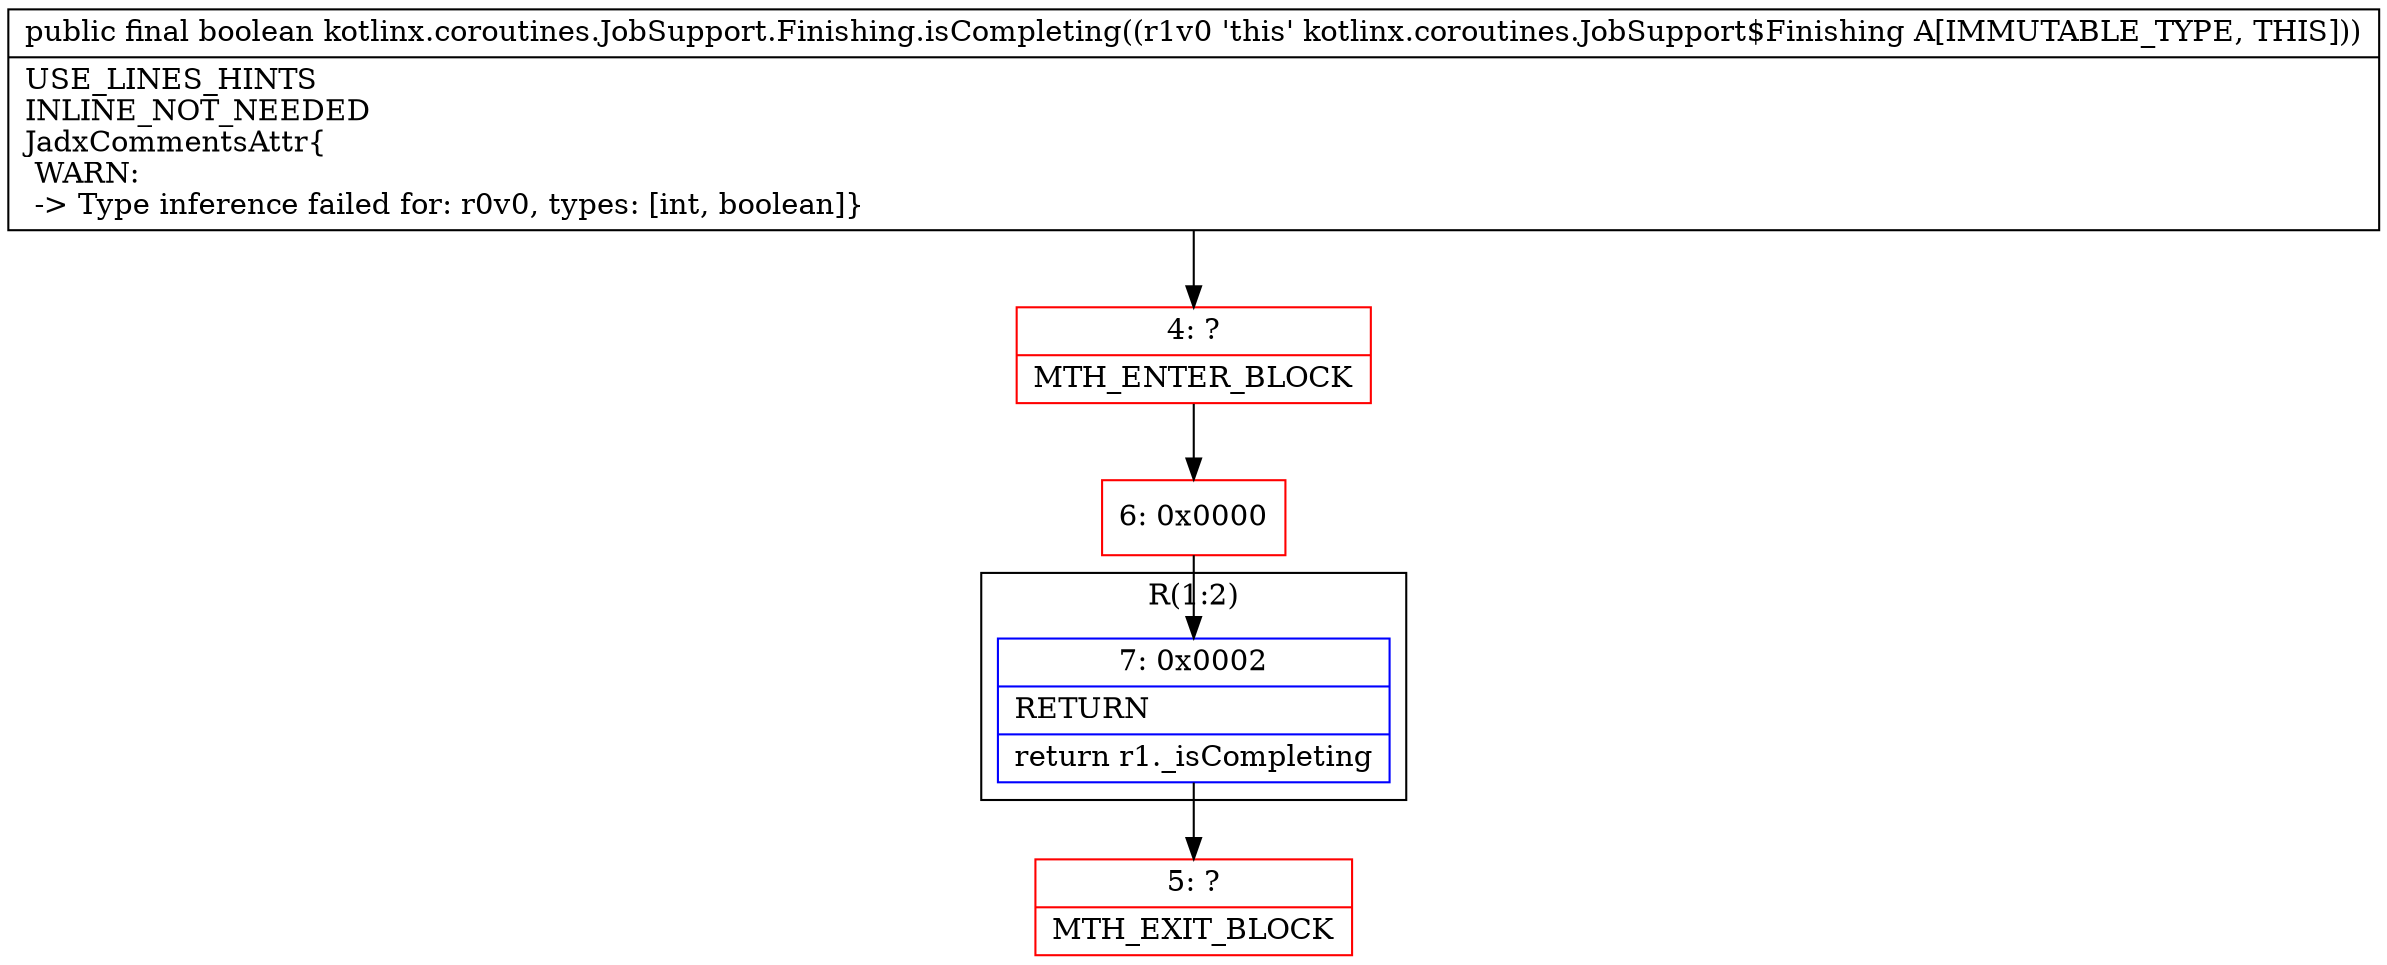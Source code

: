 digraph "CFG forkotlinx.coroutines.JobSupport.Finishing.isCompleting()Z" {
subgraph cluster_Region_1598869277 {
label = "R(1:2)";
node [shape=record,color=blue];
Node_7 [shape=record,label="{7\:\ 0x0002|RETURN\l|return r1._isCompleting\l}"];
}
Node_4 [shape=record,color=red,label="{4\:\ ?|MTH_ENTER_BLOCK\l}"];
Node_6 [shape=record,color=red,label="{6\:\ 0x0000}"];
Node_5 [shape=record,color=red,label="{5\:\ ?|MTH_EXIT_BLOCK\l}"];
MethodNode[shape=record,label="{public final boolean kotlinx.coroutines.JobSupport.Finishing.isCompleting((r1v0 'this' kotlinx.coroutines.JobSupport$Finishing A[IMMUTABLE_TYPE, THIS]))  | USE_LINES_HINTS\lINLINE_NOT_NEEDED\lJadxCommentsAttr\{\l WARN: \l \-\> Type inference failed for: r0v0, types: [int, boolean]\}\l}"];
MethodNode -> Node_4;Node_7 -> Node_5;
Node_4 -> Node_6;
Node_6 -> Node_7;
}

